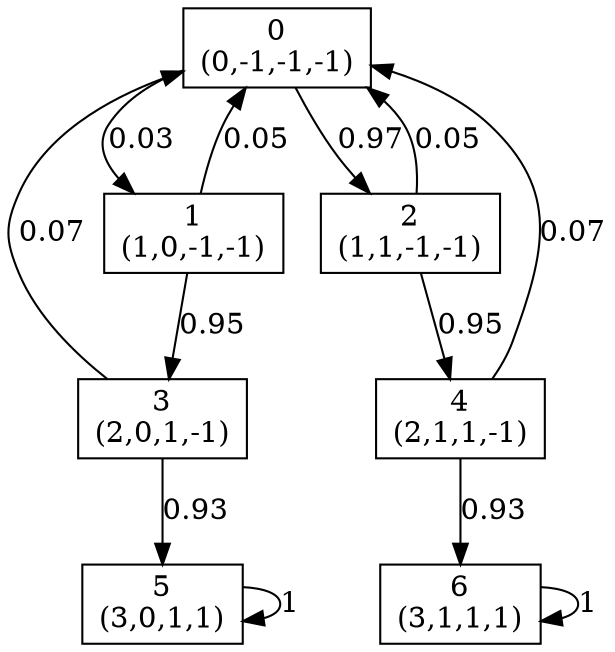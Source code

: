 digraph P {
node [shape=box];
0 -> 1 [ label="0.03" ];
0 -> 2 [ label="0.97" ];
1 -> 0 [ label="0.05" ];
1 -> 3 [ label="0.95" ];
2 -> 0 [ label="0.05" ];
2 -> 4 [ label="0.95" ];
3 -> 0 [ label="0.07" ];
3 -> 5 [ label="0.93" ];
4 -> 0 [ label="0.07" ];
4 -> 6 [ label="0.93" ];
5 -> 5 [ label="1" ];
6 -> 6 [ label="1" ];
0 [label="0\n(0,-1,-1,-1)"];
1 [label="1\n(1,0,-1,-1)"];
2 [label="2\n(1,1,-1,-1)"];
3 [label="3\n(2,0,1,-1)"];
4 [label="4\n(2,1,1,-1)"];
5 [label="5\n(3,0,1,1)"];
6 [label="6\n(3,1,1,1)"];
}

